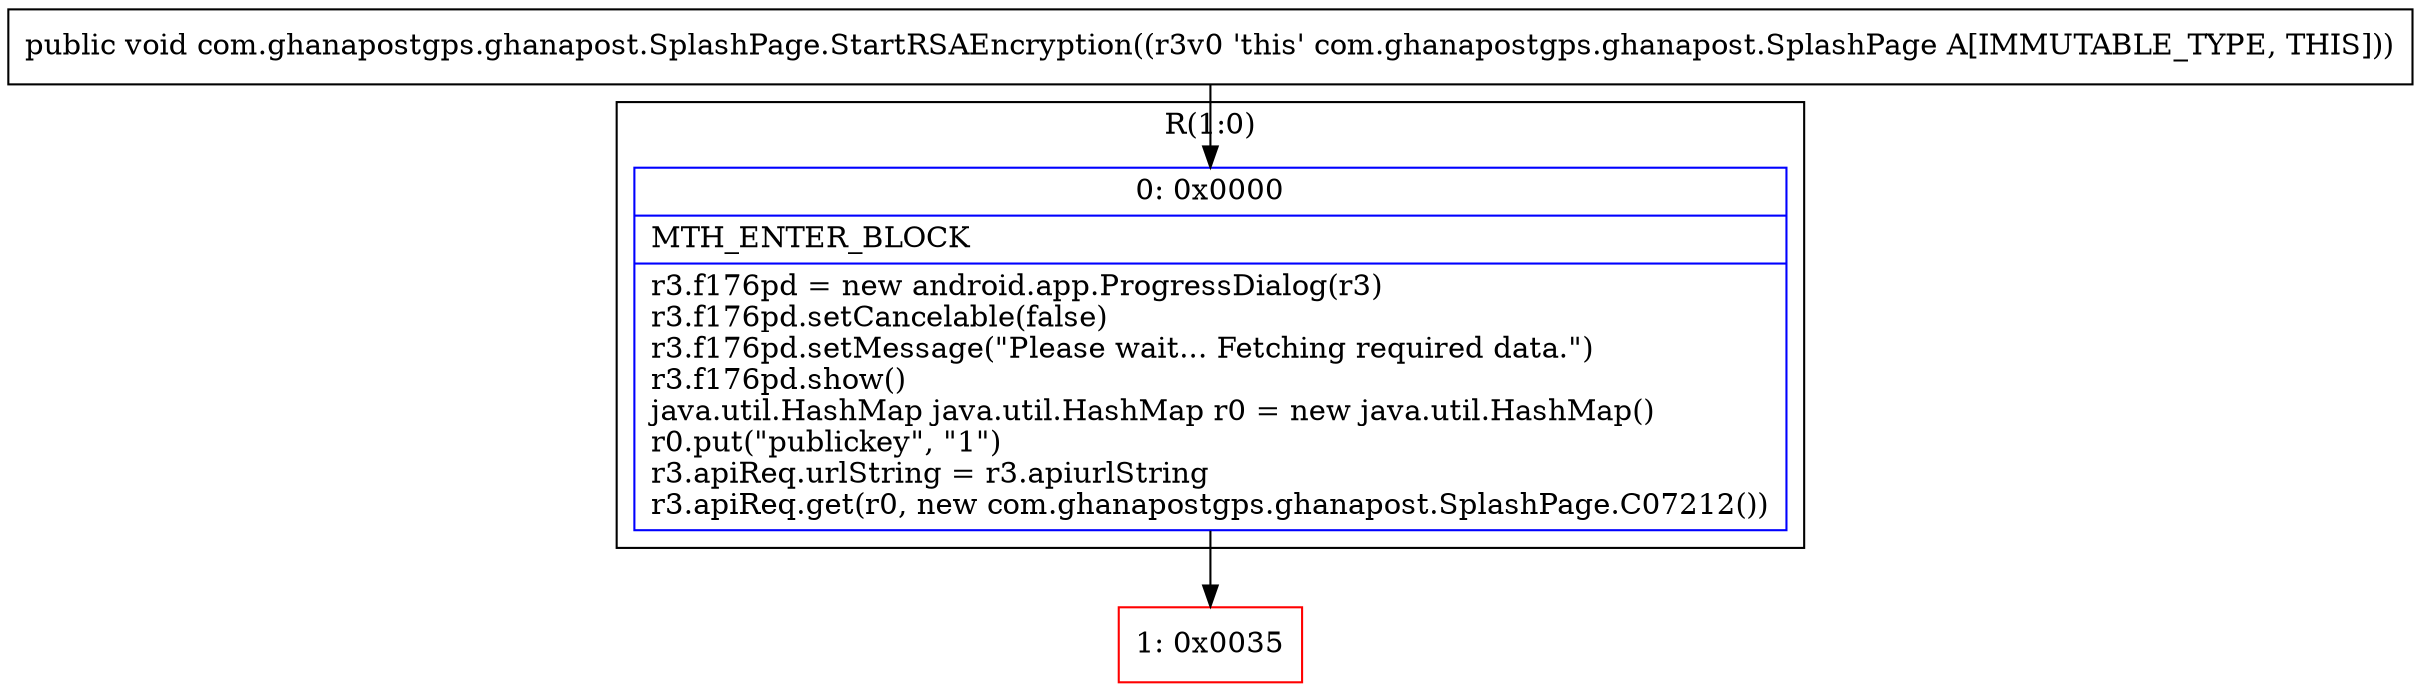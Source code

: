 digraph "CFG forcom.ghanapostgps.ghanapost.SplashPage.StartRSAEncryption()V" {
subgraph cluster_Region_1942356926 {
label = "R(1:0)";
node [shape=record,color=blue];
Node_0 [shape=record,label="{0\:\ 0x0000|MTH_ENTER_BLOCK\l|r3.f176pd = new android.app.ProgressDialog(r3)\lr3.f176pd.setCancelable(false)\lr3.f176pd.setMessage(\"Please wait... Fetching required data.\")\lr3.f176pd.show()\ljava.util.HashMap java.util.HashMap r0 = new java.util.HashMap()\lr0.put(\"publickey\", \"1\")\lr3.apiReq.urlString = r3.apiurlString\lr3.apiReq.get(r0, new com.ghanapostgps.ghanapost.SplashPage.C07212())\l}"];
}
Node_1 [shape=record,color=red,label="{1\:\ 0x0035}"];
MethodNode[shape=record,label="{public void com.ghanapostgps.ghanapost.SplashPage.StartRSAEncryption((r3v0 'this' com.ghanapostgps.ghanapost.SplashPage A[IMMUTABLE_TYPE, THIS])) }"];
MethodNode -> Node_0;
Node_0 -> Node_1;
}

